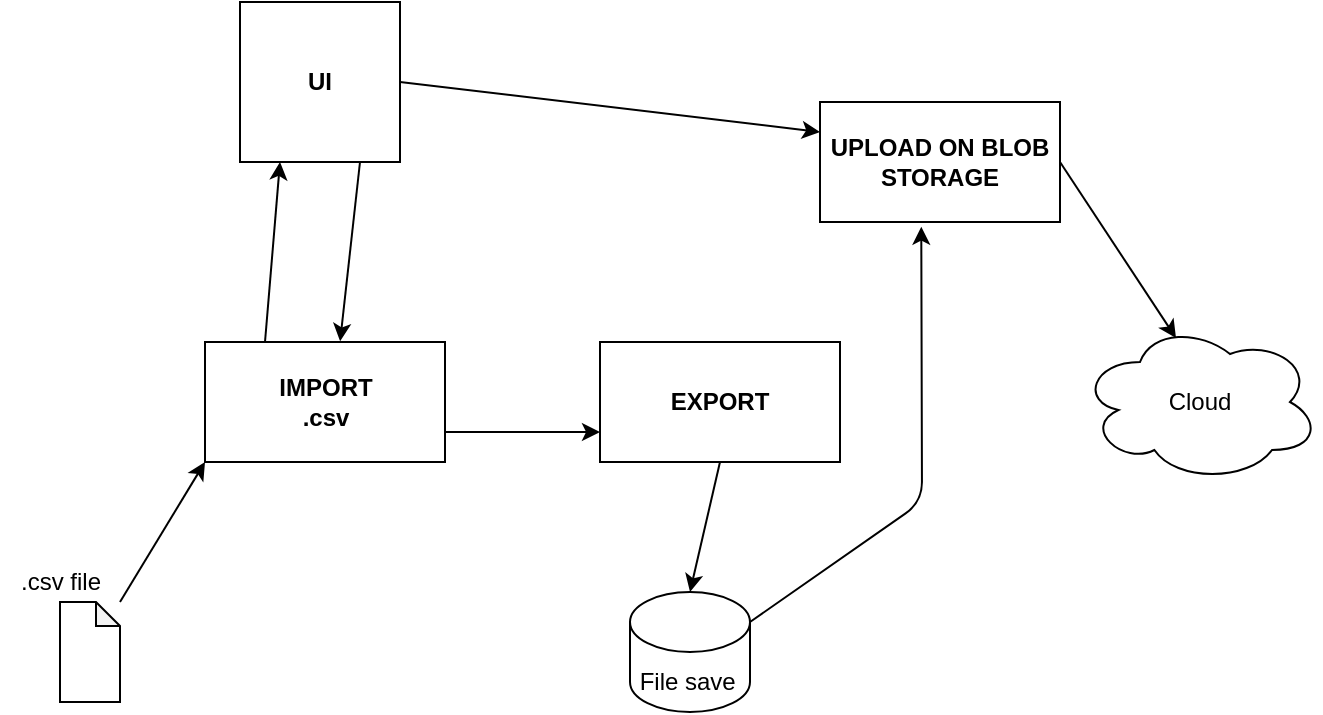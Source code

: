 <mxfile version="13.7.9" type="github">
  <diagram id="8WpPDy4fE-_xUwyaa9FA" name="Page-1">
    <mxGraphModel dx="832" dy="457" grid="1" gridSize="10" guides="1" tooltips="1" connect="1" arrows="1" fold="1" page="1" pageScale="1" pageWidth="850" pageHeight="1100" math="0" shadow="0">
      <root>
        <mxCell id="0" />
        <mxCell id="1" parent="0" />
        <mxCell id="TjGQUmsErTXs9KCLY3AJ-3" value="&lt;b&gt;IMPORT&lt;br&gt;.csv&lt;br&gt;&lt;/b&gt;" style="rounded=0;whiteSpace=wrap;html=1;" parent="1" vertex="1">
          <mxGeometry x="212.5" y="330" width="120" height="60" as="geometry" />
        </mxCell>
        <mxCell id="TjGQUmsErTXs9KCLY3AJ-4" value="" style="endArrow=classic;html=1;exitX=1;exitY=0;exitDx=0;exitDy=0;entryX=0;entryY=1;entryDx=0;entryDy=0;" parent="1" target="TjGQUmsErTXs9KCLY3AJ-3" edge="1">
          <mxGeometry width="50" height="50" relative="1" as="geometry">
            <mxPoint x="170.0" y="460.0" as="sourcePoint" />
            <mxPoint x="502.5" y="360" as="targetPoint" />
            <Array as="points">
              <mxPoint x="170" y="460" />
            </Array>
          </mxGeometry>
        </mxCell>
        <mxCell id="TjGQUmsErTXs9KCLY3AJ-5" value="&lt;b&gt;EXPORT&lt;/b&gt;" style="rounded=0;whiteSpace=wrap;html=1;" parent="1" vertex="1">
          <mxGeometry x="410" y="330" width="120" height="60" as="geometry" />
        </mxCell>
        <mxCell id="TjGQUmsErTXs9KCLY3AJ-6" value="&lt;b&gt;UI&lt;/b&gt;" style="whiteSpace=wrap;html=1;aspect=fixed;" parent="1" vertex="1">
          <mxGeometry x="230" y="160" width="80" height="80" as="geometry" />
        </mxCell>
        <mxCell id="TjGQUmsErTXs9KCLY3AJ-7" value="&lt;b&gt;UPLOAD ON BLOB STORAGE&lt;/b&gt;" style="rounded=0;whiteSpace=wrap;html=1;" parent="1" vertex="1">
          <mxGeometry x="520" y="210" width="120" height="60" as="geometry" />
        </mxCell>
        <mxCell id="TjGQUmsErTXs9KCLY3AJ-8" value=".csv file" style="text;html=1;align=center;verticalAlign=middle;resizable=0;points=[];autosize=1;" parent="1" vertex="1">
          <mxGeometry x="110" y="440" width="60" height="20" as="geometry" />
        </mxCell>
        <mxCell id="kbsac5kTkidugY56J1E9-2" value="" style="endArrow=classic;html=1;exitX=1;exitY=0.75;exitDx=0;exitDy=0;entryX=0;entryY=0.75;entryDx=0;entryDy=0;" edge="1" parent="1" source="TjGQUmsErTXs9KCLY3AJ-3" target="TjGQUmsErTXs9KCLY3AJ-5">
          <mxGeometry width="50" height="50" relative="1" as="geometry">
            <mxPoint x="452.5" y="410" as="sourcePoint" />
            <mxPoint x="502.5" y="360" as="targetPoint" />
          </mxGeometry>
        </mxCell>
        <mxCell id="kbsac5kTkidugY56J1E9-5" value="" style="endArrow=classic;html=1;entryX=0.25;entryY=1;entryDx=0;entryDy=0;exitX=0.25;exitY=0;exitDx=0;exitDy=0;" edge="1" parent="1" source="TjGQUmsErTXs9KCLY3AJ-3" target="TjGQUmsErTXs9KCLY3AJ-6">
          <mxGeometry width="50" height="50" relative="1" as="geometry">
            <mxPoint x="240" y="310" as="sourcePoint" />
            <mxPoint x="270" y="260" as="targetPoint" />
          </mxGeometry>
        </mxCell>
        <mxCell id="kbsac5kTkidugY56J1E9-6" value="" style="endArrow=classic;html=1;entryX=0.563;entryY=-0.006;entryDx=0;entryDy=0;entryPerimeter=0;exitX=0.75;exitY=1;exitDx=0;exitDy=0;" edge="1" parent="1" source="TjGQUmsErTXs9KCLY3AJ-6" target="TjGQUmsErTXs9KCLY3AJ-3">
          <mxGeometry width="50" height="50" relative="1" as="geometry">
            <mxPoint x="410" y="320" as="sourcePoint" />
            <mxPoint x="460" y="270" as="targetPoint" />
          </mxGeometry>
        </mxCell>
        <mxCell id="kbsac5kTkidugY56J1E9-7" value="" style="shape=note;whiteSpace=wrap;html=1;backgroundOutline=1;darkOpacity=0.05;size=12;" vertex="1" parent="1">
          <mxGeometry x="140" y="460" width="30" height="50" as="geometry" />
        </mxCell>
        <mxCell id="kbsac5kTkidugY56J1E9-8" value="" style="endArrow=classic;html=1;exitX=1;exitY=0.5;exitDx=0;exitDy=0;entryX=0;entryY=0.25;entryDx=0;entryDy=0;" edge="1" parent="1" source="TjGQUmsErTXs9KCLY3AJ-6" target="TjGQUmsErTXs9KCLY3AJ-7">
          <mxGeometry width="50" height="50" relative="1" as="geometry">
            <mxPoint x="330" y="250" as="sourcePoint" />
            <mxPoint x="380" y="200" as="targetPoint" />
          </mxGeometry>
        </mxCell>
        <mxCell id="kbsac5kTkidugY56J1E9-9" value="Cloud" style="ellipse;shape=cloud;whiteSpace=wrap;html=1;" vertex="1" parent="1">
          <mxGeometry x="650" y="320" width="120" height="80" as="geometry" />
        </mxCell>
        <mxCell id="kbsac5kTkidugY56J1E9-10" value="" style="shape=cylinder3;whiteSpace=wrap;html=1;boundedLbl=1;backgroundOutline=1;size=15;" vertex="1" parent="1">
          <mxGeometry x="425" y="455" width="60" height="60" as="geometry" />
        </mxCell>
        <mxCell id="kbsac5kTkidugY56J1E9-13" value="" style="endArrow=classic;html=1;exitX=0.5;exitY=1;exitDx=0;exitDy=0;entryX=0.5;entryY=0;entryDx=0;entryDy=0;entryPerimeter=0;" edge="1" parent="1" source="TjGQUmsErTXs9KCLY3AJ-5" target="kbsac5kTkidugY56J1E9-10">
          <mxGeometry width="50" height="50" relative="1" as="geometry">
            <mxPoint x="450" y="470" as="sourcePoint" />
            <mxPoint x="500" y="420" as="targetPoint" />
          </mxGeometry>
        </mxCell>
        <mxCell id="kbsac5kTkidugY56J1E9-15" value="" style="endArrow=classic;html=1;exitX=1;exitY=0;exitDx=0;exitDy=15;exitPerimeter=0;entryX=0.422;entryY=1.039;entryDx=0;entryDy=0;entryPerimeter=0;" edge="1" parent="1" source="kbsac5kTkidugY56J1E9-10" target="TjGQUmsErTXs9KCLY3AJ-7">
          <mxGeometry width="50" height="50" relative="1" as="geometry">
            <mxPoint x="450" y="470" as="sourcePoint" />
            <mxPoint x="500" y="420" as="targetPoint" />
            <Array as="points">
              <mxPoint x="571" y="410" />
            </Array>
          </mxGeometry>
        </mxCell>
        <mxCell id="kbsac5kTkidugY56J1E9-16" value="" style="endArrow=classic;html=1;exitX=1;exitY=0.5;exitDx=0;exitDy=0;entryX=0.4;entryY=0.1;entryDx=0;entryDy=0;entryPerimeter=0;" edge="1" parent="1" source="TjGQUmsErTXs9KCLY3AJ-7" target="kbsac5kTkidugY56J1E9-9">
          <mxGeometry width="50" height="50" relative="1" as="geometry">
            <mxPoint x="450" y="470" as="sourcePoint" />
            <mxPoint x="500" y="420" as="targetPoint" />
          </mxGeometry>
        </mxCell>
        <mxCell id="kbsac5kTkidugY56J1E9-20" value="File save&amp;nbsp;" style="text;html=1;align=center;verticalAlign=middle;resizable=0;points=[];autosize=1;" vertex="1" parent="1">
          <mxGeometry x="420" y="490" width="70" height="20" as="geometry" />
        </mxCell>
      </root>
    </mxGraphModel>
  </diagram>
</mxfile>
